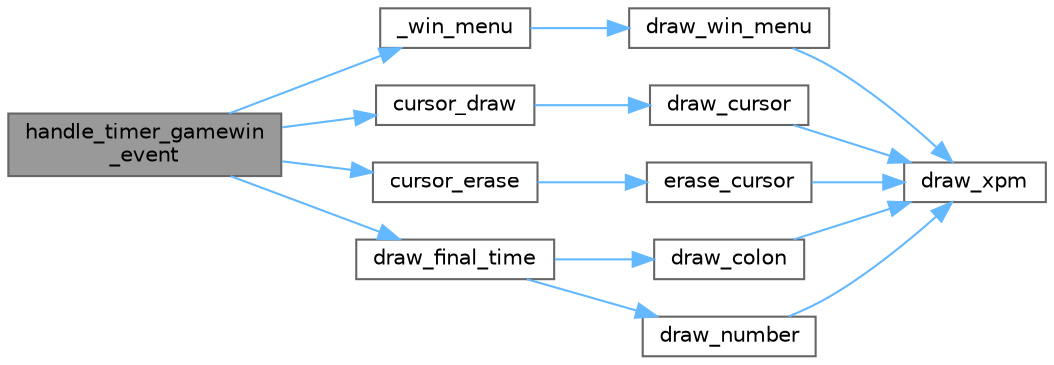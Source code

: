 digraph "handle_timer_gamewin_event"
{
 // LATEX_PDF_SIZE
  bgcolor="transparent";
  edge [fontname=Helvetica,fontsize=10,labelfontname=Helvetica,labelfontsize=10];
  node [fontname=Helvetica,fontsize=10,shape=box,height=0.2,width=0.4];
  rankdir="LR";
  Node1 [label="handle_timer_gamewin\l_event",height=0.2,width=0.4,color="gray40", fillcolor="grey60", style="filled", fontcolor="black",tooltip="This function updates the game state and performs necessary actions based on the timer event when the..."];
  Node1 -> Node2 [color="steelblue1",style="solid"];
  Node2 [label="_win_menu",height=0.2,width=0.4,color="grey40", fillcolor="white", style="filled",URL="$game__state_8c.html#a424898e501816d36dbc33937ca44696a",tooltip="This function calls the specific draw function to draw the win menu."];
  Node2 -> Node3 [color="steelblue1",style="solid"];
  Node3 [label="draw_win_menu",height=0.2,width=0.4,color="grey40", fillcolor="white", style="filled",URL="$display_8c.html#a947be19a1ddc3c2bdcddce8fe4c1b7de",tooltip="This function displays the \"win menu\" image on the screen."];
  Node3 -> Node4 [color="steelblue1",style="solid"];
  Node4 [label="draw_xpm",height=0.2,width=0.4,color="grey40", fillcolor="white", style="filled",URL="$video_8c.html#af110146e2c41a581c0d543ed7eb61f37",tooltip="This function prints a xmp image to the display."];
  Node1 -> Node5 [color="steelblue1",style="solid"];
  Node5 [label="cursor_draw",height=0.2,width=0.4,color="grey40", fillcolor="white", style="filled",URL="$game__state_8c.html#a36951ff3bd81205b3d399c2735d38b59",tooltip="This function takes the current position of the cursor and draws it on the screen."];
  Node5 -> Node6 [color="steelblue1",style="solid"];
  Node6 [label="draw_cursor",height=0.2,width=0.4,color="grey40", fillcolor="white", style="filled",URL="$display_8c.html#a58b56a9af02d37c0b66d88674e579da3",tooltip="This function is responsible for drawing the cursor on the screen at the specified coordinates (x,..."];
  Node6 -> Node4 [color="steelblue1",style="solid"];
  Node1 -> Node7 [color="steelblue1",style="solid"];
  Node7 [label="cursor_erase",height=0.2,width=0.4,color="grey40", fillcolor="white", style="filled",URL="$game__state_8c.html#a3b714459f8030f49c71cfe0bab357a4e",tooltip="This function calls the specific erase function to remove the cursor."];
  Node7 -> Node8 [color="steelblue1",style="solid"];
  Node8 [label="erase_cursor",height=0.2,width=0.4,color="grey40", fillcolor="white", style="filled",URL="$display_8c.html#aa1156b1e9f5177ad9f3215f1f7a19280",tooltip="This function is responsible for erasing the cursor from the screen at the specified coordinates (x,..."];
  Node8 -> Node4 [color="steelblue1",style="solid"];
  Node1 -> Node9 [color="steelblue1",style="solid"];
  Node9 [label="draw_final_time",height=0.2,width=0.4,color="grey40", fillcolor="white", style="filled",URL="$display_8c.html#a76699761812d390f73ade4e7bdcf448e",tooltip="This function draws the final time on the screen."];
  Node9 -> Node10 [color="steelblue1",style="solid"];
  Node10 [label="draw_colon",height=0.2,width=0.4,color="grey40", fillcolor="white", style="filled",URL="$display_8c.html#a179e5407907bfb96d92248cd0d0f9be7",tooltip="This function draws a colon symbol on the screen at the specified position."];
  Node10 -> Node4 [color="steelblue1",style="solid"];
  Node9 -> Node11 [color="steelblue1",style="solid"];
  Node11 [label="draw_number",height=0.2,width=0.4,color="grey40", fillcolor="white", style="filled",URL="$display_8c.html#a97df0f6e4184d84c9e3871042b94bc3a",tooltip="This function selects the appropriate XPM image based on the provided number and uses the draw_xpm fu..."];
  Node11 -> Node4 [color="steelblue1",style="solid"];
}
